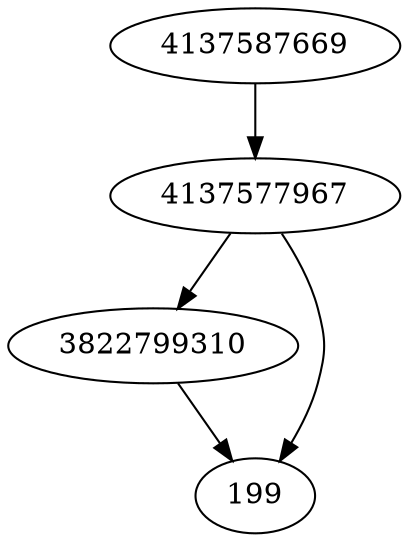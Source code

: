 strict digraph  {
4137577967;
4137587669;
3822799310;
199;
4137577967 -> 3822799310;
4137577967 -> 199;
4137587669 -> 4137577967;
3822799310 -> 199;
}
